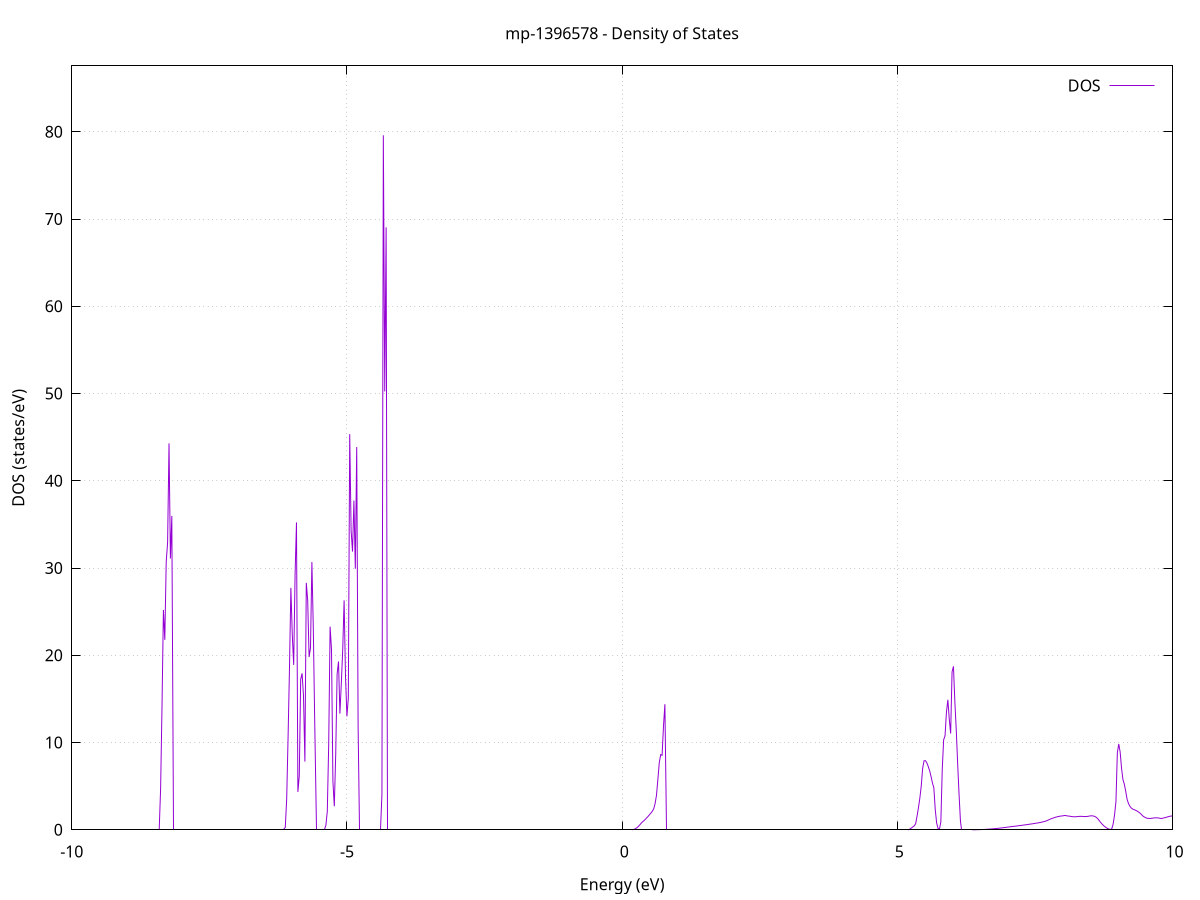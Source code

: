 set title 'mp-1396578 - Density of States'
set xlabel 'Energy (eV)'
set ylabel 'DOS (states/eV)'
set grid
set xrange [-10:10]
set yrange [0:87.558]
set xzeroaxis lt -1
set terminal png size 800,600
set output 'mp-1396578_dos_gnuplot.png'
plot '-' using 1:2 with lines title 'DOS'
-28.391700 0.000000
-28.366200 0.000000
-28.340800 0.000000
-28.315300 0.000000
-28.289900 0.000000
-28.264400 0.000000
-28.239000 0.000000
-28.213500 0.000000
-28.188000 0.000000
-28.162600 0.000000
-28.137100 0.000000
-28.111700 0.000000
-28.086200 0.000000
-28.060800 0.000000
-28.035300 0.000000
-28.009900 0.000000
-27.984400 0.000000
-27.959000 0.000000
-27.933500 0.000000
-27.908100 0.000000
-27.882600 0.000000
-27.857200 0.000000
-27.831700 0.000000
-27.806300 0.000000
-27.780800 0.000000
-27.755400 0.000000
-27.729900 0.000000
-27.704500 0.000000
-27.679000 0.000000
-27.653500 0.000000
-27.628100 0.000000
-27.602600 0.000000
-27.577200 0.000000
-27.551700 0.000000
-27.526300 0.000000
-27.500800 0.000000
-27.475400 0.000000
-27.449900 0.000000
-27.424500 0.000000
-27.399000 0.000000
-27.373600 0.000000
-27.348100 0.000000
-27.322700 0.000000
-27.297200 0.000000
-27.271800 0.000000
-27.246300 0.000000
-27.220900 0.000000
-27.195400 0.000000
-27.170000 0.000000
-27.144500 0.000000
-27.119100 0.000000
-27.093600 0.000000
-27.068100 0.000000
-27.042700 0.000000
-27.017200 0.000000
-26.991800 0.000000
-26.966300 0.000000
-26.940900 0.000000
-26.915400 0.000000
-26.890000 0.000000
-26.864500 0.000000
-26.839100 0.000000
-26.813600 0.000000
-26.788200 0.000000
-26.762700 0.000000
-26.737300 0.000000
-26.711800 0.000000
-26.686400 0.000000
-26.660900 0.000000
-26.635500 0.000000
-26.610000 0.000000
-26.584600 0.000000
-26.559100 0.000000
-26.533600 0.000000
-26.508200 0.000000
-26.482700 0.000000
-26.457300 0.000000
-26.431800 0.000000
-26.406400 0.000000
-26.380900 0.000000
-26.355500 0.000000
-26.330000 0.000000
-26.304600 0.000000
-26.279100 0.000000
-26.253700 0.000000
-26.228200 0.000000
-26.202800 0.000000
-26.177300 0.000000
-26.151900 0.000000
-26.126400 0.000000
-26.101000 0.000000
-26.075500 0.187900
-26.050100 15.824000
-26.024600 74.892200
-25.999100 0.000000
-25.973700 0.000000
-25.948200 0.000000
-25.922800 0.000000
-25.897300 0.000000
-25.871900 0.000000
-25.846400 0.000000
-25.821000 0.000000
-25.795500 0.000000
-25.770100 0.000000
-25.744600 0.000000
-25.719200 0.000000
-25.693700 0.000000
-25.668300 0.000000
-25.642800 0.000000
-25.617400 0.000000
-25.591900 0.000000
-25.566500 0.000000
-25.541000 0.000000
-25.515600 0.000000
-25.490100 0.000000
-25.464600 0.000000
-25.439200 0.000000
-25.413700 0.000000
-25.388300 0.000000
-25.362800 0.000000
-25.337400 0.000000
-25.311900 0.000000
-25.286500 0.000000
-25.261000 0.000000
-25.235600 0.000000
-25.210100 0.000000
-25.184700 0.000000
-25.159200 0.000000
-25.133800 0.000000
-25.108300 0.000000
-25.082900 0.000000
-25.057400 0.000000
-25.032000 0.000000
-25.006500 0.000000
-24.981100 0.000000
-24.955600 0.000000
-24.930100 0.000000
-24.904700 0.000000
-24.879200 0.000000
-24.853800 0.000000
-24.828300 0.000000
-24.802900 0.000000
-24.777400 50.837300
-24.752000 94.892700
-24.726500 141.990600
-24.701100 0.000000
-24.675600 0.000000
-24.650200 0.000000
-24.624700 0.000000
-24.599300 0.000000
-24.573800 0.000000
-24.548400 0.000000
-24.522900 0.000000
-24.497500 0.000000
-24.472000 0.000000
-24.446600 0.000000
-24.421100 0.000000
-24.395700 0.000000
-24.370200 0.000000
-24.344700 0.000000
-24.319300 0.000000
-24.293800 0.000000
-24.268400 0.000000
-24.242900 0.000000
-24.217500 0.000000
-24.192000 0.000000
-24.166600 0.000000
-24.141100 0.000000
-24.115700 0.000000
-24.090200 0.000000
-24.064800 24.757600
-24.039300 29.823300
-24.013900 0.000000
-23.988400 0.000000
-23.963000 0.000000
-23.937500 0.000000
-23.912100 0.000000
-23.886600 0.000000
-23.861200 0.000000
-23.835700 0.000000
-23.810200 0.000000
-23.784800 0.000000
-23.759300 0.000000
-23.733900 0.000000
-23.708400 0.000000
-23.683000 0.000000
-23.657500 0.000000
-23.632100 0.000000
-23.606600 0.000000
-23.581200 0.000000
-23.555700 0.000000
-23.530300 0.000000
-23.504800 0.000000
-23.479400 0.000000
-23.453900 0.000000
-23.428500 0.000000
-23.403000 0.000000
-23.377600 0.000000
-23.352100 0.000000
-23.326700 0.000000
-23.301200 0.000000
-23.275700 0.000000
-23.250300 0.000000
-23.224800 0.000000
-23.199400 0.000000
-23.173900 0.000000
-23.148500 0.000000
-23.123000 0.000000
-23.097600 0.000000
-23.072100 0.000000
-23.046700 0.000000
-23.021200 0.000000
-22.995800 0.000000
-22.970300 0.000000
-22.944900 0.000000
-22.919400 0.000000
-22.894000 0.000000
-22.868500 0.000000
-22.843100 0.000000
-22.817600 0.000000
-22.792200 0.000000
-22.766700 0.000000
-22.741200 0.000000
-22.715800 0.000000
-22.690300 0.000000
-22.664900 0.000000
-22.639400 0.000000
-22.614000 0.000000
-22.588500 0.000000
-22.563100 0.000000
-22.537600 0.000000
-22.512200 0.000000
-22.486700 0.000000
-22.461300 0.000000
-22.435800 0.000000
-22.410400 0.000000
-22.384900 0.000000
-22.359500 0.000000
-22.334000 0.000000
-22.308600 0.000000
-22.283100 0.000000
-22.257700 0.000000
-22.232200 0.000000
-22.206800 0.000000
-22.181300 0.000000
-22.155800 0.000000
-22.130400 0.000000
-22.104900 0.000000
-22.079500 0.000000
-22.054000 0.000000
-22.028600 0.000000
-22.003100 0.000000
-21.977700 0.000000
-21.952200 0.000000
-21.926800 0.000000
-21.901300 0.000000
-21.875900 0.000000
-21.850400 0.000000
-21.825000 0.000000
-21.799500 0.000000
-21.774100 0.000000
-21.748600 0.000000
-21.723200 0.000000
-21.697700 0.000000
-21.672300 0.000000
-21.646800 0.000000
-21.621300 0.000000
-21.595900 0.000000
-21.570400 0.000000
-21.545000 0.000000
-21.519500 0.000000
-21.494100 0.000000
-21.468600 0.000000
-21.443200 0.000000
-21.417700 0.000000
-21.392300 0.000000
-21.366800 0.000000
-21.341400 0.000000
-21.315900 0.000000
-21.290500 0.000000
-21.265000 0.000000
-21.239600 0.000000
-21.214100 0.000000
-21.188700 0.000000
-21.163200 0.000000
-21.137800 0.000000
-21.112300 0.000000
-21.086800 0.000000
-21.061400 0.000000
-21.035900 0.000000
-21.010500 0.000000
-20.985000 0.000000
-20.959600 0.000000
-20.934100 0.000000
-20.908700 0.000000
-20.883200 0.000000
-20.857800 0.000000
-20.832300 0.000000
-20.806900 0.000000
-20.781400 0.000000
-20.756000 0.000000
-20.730500 0.000000
-20.705100 0.000000
-20.679600 0.000000
-20.654200 0.000000
-20.628700 0.000000
-20.603300 0.000000
-20.577800 0.000000
-20.552300 0.000000
-20.526900 0.000000
-20.501400 0.000000
-20.476000 0.000000
-20.450500 0.000000
-20.425100 0.000000
-20.399600 0.000000
-20.374200 0.000000
-20.348700 0.000000
-20.323300 0.000000
-20.297800 0.000000
-20.272400 0.000000
-20.246900 0.000000
-20.221500 0.000000
-20.196000 0.000000
-20.170600 0.000000
-20.145100 0.000000
-20.119700 0.000000
-20.094200 0.000000
-20.068800 0.000000
-20.043300 0.000000
-20.017900 0.000000
-19.992400 0.000000
-19.966900 0.000000
-19.941500 0.000000
-19.916000 0.000000
-19.890600 0.000000
-19.865100 0.000000
-19.839700 0.000000
-19.814200 0.000000
-19.788800 0.000000
-19.763300 0.000000
-19.737900 0.000000
-19.712400 0.000000
-19.687000 0.000000
-19.661500 0.000000
-19.636100 0.000000
-19.610600 0.000000
-19.585200 0.000000
-19.559700 0.000000
-19.534300 0.000000
-19.508800 0.000000
-19.483400 0.000000
-19.457900 0.000000
-19.432400 0.000000
-19.407000 0.000000
-19.381500 0.000000
-19.356100 0.000000
-19.330600 0.000000
-19.305200 0.000000
-19.279700 0.000000
-19.254300 0.000000
-19.228800 0.000000
-19.203400 0.000000
-19.177900 0.000000
-19.152500 0.000000
-19.127000 0.000000
-19.101600 0.000000
-19.076100 0.000000
-19.050700 0.000000
-19.025200 0.000000
-18.999800 0.000000
-18.974300 0.000000
-18.948900 0.000000
-18.923400 0.000000
-18.897900 0.000000
-18.872500 0.000000
-18.847000 0.000000
-18.821600 0.000000
-18.796100 0.000000
-18.770700 0.000000
-18.745200 0.000000
-18.719800 0.000000
-18.694300 0.000000
-18.668900 0.000000
-18.643400 0.000000
-18.618000 0.000000
-18.592500 0.000000
-18.567100 0.000000
-18.541600 0.000000
-18.516200 0.000000
-18.490700 0.000000
-18.465300 0.000000
-18.439800 0.000000
-18.414400 0.000000
-18.388900 0.000000
-18.363400 0.000000
-18.338000 0.000000
-18.312500 0.000000
-18.287100 0.000000
-18.261600 0.000000
-18.236200 0.000000
-18.210700 0.000000
-18.185300 0.000000
-18.159800 0.000000
-18.134400 0.000000
-18.108900 0.000000
-18.083500 0.000000
-18.058000 0.000000
-18.032600 0.000000
-18.007100 0.000000
-17.981700 0.000000
-17.956200 0.000000
-17.930800 0.000000
-17.905300 0.000000
-17.879900 0.000000
-17.854400 0.000000
-17.829000 0.000000
-17.803500 0.000000
-17.778000 0.000000
-17.752600 0.000000
-17.727100 0.000000
-17.701700 0.000000
-17.676200 0.000000
-17.650800 0.000000
-17.625300 0.000000
-17.599900 0.000000
-17.574400 0.000000
-17.549000 0.000000
-17.523500 0.000000
-17.498100 0.000000
-17.472600 0.000000
-17.447200 0.000000
-17.421700 0.000000
-17.396300 0.000000
-17.370800 0.000000
-17.345400 0.000000
-17.319900 0.000000
-17.294500 0.000000
-17.269000 0.000000
-17.243500 0.000000
-17.218100 0.000000
-17.192600 0.000000
-17.167200 0.000000
-17.141700 0.000000
-17.116300 0.000000
-17.090800 0.000000
-17.065400 0.000000
-17.039900 0.000000
-17.014500 0.000000
-16.989000 0.000000
-16.963600 0.000000
-16.938100 0.000000
-16.912700 0.000000
-16.887200 0.000000
-16.861800 0.000000
-16.836300 0.000000
-16.810900 0.000000
-16.785400 0.000000
-16.760000 0.000000
-16.734500 0.000000
-16.709000 0.000000
-16.683600 0.000000
-16.658100 0.000000
-16.632700 0.000000
-16.607200 0.000000
-16.581800 0.000000
-16.556300 0.000000
-16.530900 0.000000
-16.505400 0.000000
-16.480000 0.000000
-16.454500 0.000000
-16.429100 0.000000
-16.403600 0.000000
-16.378200 0.000000
-16.352700 0.000000
-16.327300 0.000000
-16.301800 0.000000
-16.276400 0.000000
-16.250900 0.000000
-16.225500 0.000000
-16.200000 0.000000
-16.174500 0.000000
-16.149100 0.000000
-16.123600 0.000000
-16.098200 0.000000
-16.072700 0.000000
-16.047300 0.000000
-16.021800 0.000000
-15.996400 0.000000
-15.970900 0.000000
-15.945500 0.000000
-15.920000 0.000000
-15.894600 0.000000
-15.869100 0.000000
-15.843700 0.000000
-15.818200 0.000000
-15.792800 0.000000
-15.767300 0.000000
-15.741900 0.000000
-15.716400 0.000000
-15.691000 0.000000
-15.665500 0.000000
-15.640000 0.000000
-15.614600 0.000000
-15.589100 0.000000
-15.563700 0.000000
-15.538200 0.000000
-15.512800 0.000000
-15.487300 0.000000
-15.461900 0.000000
-15.436400 0.000000
-15.411000 0.000000
-15.385500 0.000000
-15.360100 0.000000
-15.334600 0.000000
-15.309200 0.000000
-15.283700 0.000000
-15.258300 0.000000
-15.232800 0.000000
-15.207400 0.000000
-15.181900 0.000000
-15.156500 0.000000
-15.131000 0.000000
-15.105600 0.000000
-15.080100 0.000000
-15.054600 0.000000
-15.029200 0.000000
-15.003700 0.000000
-14.978300 0.000000
-14.952800 0.000000
-14.927400 0.000000
-14.901900 0.000000
-14.876500 0.000000
-14.851000 0.000000
-14.825600 0.000000
-14.800100 0.000000
-14.774700 0.000000
-14.749200 0.000000
-14.723800 0.000000
-14.698300 0.000000
-14.672900 0.000000
-14.647400 0.000000
-14.622000 0.000000
-14.596500 0.000000
-14.571100 0.000000
-14.545600 0.000000
-14.520100 0.000000
-14.494700 0.000000
-14.469200 0.000000
-14.443800 0.000000
-14.418300 0.000000
-14.392900 0.000000
-14.367400 0.000000
-14.342000 0.000000
-14.316500 0.000000
-14.291100 0.000000
-14.265600 0.000000
-14.240200 0.000000
-14.214700 0.000000
-14.189300 0.000000
-14.163800 0.000000
-14.138400 0.000000
-14.112900 0.000000
-14.087500 0.000000
-14.062000 0.000000
-14.036600 0.000000
-14.011100 0.000000
-13.985600 0.000000
-13.960200 0.000000
-13.934700 0.000000
-13.909300 0.000000
-13.883800 0.000000
-13.858400 0.000000
-13.832900 0.000000
-13.807500 0.000000
-13.782000 0.000000
-13.756600 0.000000
-13.731100 0.000000
-13.705700 0.000000
-13.680200 0.000000
-13.654800 0.000000
-13.629300 0.000000
-13.603900 0.000000
-13.578400 0.000000
-13.553000 0.000000
-13.527500 0.000000
-13.502100 0.000000
-13.476600 0.000000
-13.451100 0.000000
-13.425700 0.000000
-13.400200 0.000000
-13.374800 0.000000
-13.349300 0.000000
-13.323900 0.000000
-13.298400 0.000000
-13.273000 0.000000
-13.247500 0.000000
-13.222100 0.000000
-13.196600 0.000000
-13.171200 0.000000
-13.145700 0.000000
-13.120300 0.000000
-13.094800 0.000000
-13.069400 0.000000
-13.043900 0.000000
-13.018500 0.000000
-12.993000 0.000000
-12.967600 0.000000
-12.942100 0.000000
-12.916700 0.000000
-12.891200 0.000000
-12.865700 0.000000
-12.840300 0.000000
-12.814800 0.000000
-12.789400 0.000000
-12.763900 0.000000
-12.738500 0.000000
-12.713000 0.000000
-12.687600 0.000000
-12.662100 0.000000
-12.636700 0.000000
-12.611200 0.000000
-12.585800 0.575100
-12.560300 4.672400
-12.534900 8.547500
-12.509400 20.142000
-12.484000 39.065500
-12.458500 0.000000
-12.433100 0.000000
-12.407600 0.000000
-12.382200 0.000000
-12.356700 0.000000
-12.331200 0.000000
-12.305800 0.000000
-12.280300 0.000000
-12.254900 0.000000
-12.229400 0.000000
-12.204000 0.000000
-12.178500 0.000000
-12.153100 0.000000
-12.127600 0.000000
-12.102200 0.000000
-12.076700 0.000000
-12.051300 0.000000
-12.025800 0.000000
-12.000400 0.000000
-11.974900 0.000000
-11.949500 0.000000
-11.924000 0.000000
-11.898600 0.000000
-11.873100 0.000000
-11.847700 0.000000
-11.822200 0.000000
-11.796700 0.000000
-11.771300 0.000000
-11.745800 0.000000
-11.720400 0.000000
-11.694900 0.000000
-11.669500 0.000000
-11.644000 0.000000
-11.618600 0.000000
-11.593100 0.000000
-11.567700 0.000000
-11.542200 0.000000
-11.516800 0.000000
-11.491300 0.000000
-11.465900 0.000000
-11.440400 0.000000
-11.415000 0.000000
-11.389500 0.000000
-11.364100 0.000000
-11.338600 0.000000
-11.313200 0.000000
-11.287700 0.000000
-11.262200 0.000000
-11.236800 0.000000
-11.211300 0.000000
-11.185900 0.000000
-11.160400 0.000000
-11.135000 0.000000
-11.109500 0.000000
-11.084100 0.000000
-11.058600 0.000000
-11.033200 0.000000
-11.007700 0.000000
-10.982300 0.000000
-10.956800 0.000000
-10.931400 0.000000
-10.905900 0.000000
-10.880500 0.000000
-10.855000 0.000000
-10.829600 0.000000
-10.804100 0.000000
-10.778700 0.000000
-10.753200 0.000000
-10.727800 0.000000
-10.702300 0.000000
-10.676800 0.000000
-10.651400 0.000000
-10.625900 0.000000
-10.600500 0.000000
-10.575000 0.000000
-10.549600 0.000000
-10.524100 0.000000
-10.498700 0.000000
-10.473200 0.000000
-10.447800 0.000000
-10.422300 0.000000
-10.396900 0.000000
-10.371400 0.000000
-10.346000 0.000000
-10.320500 0.000000
-10.295100 0.000000
-10.269600 0.000000
-10.244200 0.000000
-10.218700 0.000000
-10.193300 0.000000
-10.167800 0.000000
-10.142300 0.000000
-10.116900 0.000000
-10.091400 0.000000
-10.066000 0.000000
-10.040500 0.000000
-10.015100 0.000000
-9.989600 0.000000
-9.964200 0.000000
-9.938700 0.000000
-9.913300 0.000000
-9.887800 0.000000
-9.862400 0.000000
-9.836900 0.000000
-9.811500 0.000000
-9.786000 0.000000
-9.760600 0.000000
-9.735100 0.000000
-9.709700 0.000000
-9.684200 0.000000
-9.658800 0.000000
-9.633300 0.000000
-9.607800 0.000000
-9.582400 0.000000
-9.556900 0.000000
-9.531500 0.000000
-9.506000 0.000000
-9.480600 0.000000
-9.455100 0.000000
-9.429700 0.000000
-9.404200 0.000000
-9.378800 0.000000
-9.353300 0.000000
-9.327900 0.000000
-9.302400 0.000000
-9.277000 0.000000
-9.251500 0.000000
-9.226100 0.000000
-9.200600 0.000000
-9.175200 0.000000
-9.149700 0.000000
-9.124300 0.000000
-9.098800 0.000000
-9.073300 0.000000
-9.047900 0.000000
-9.022400 0.000000
-8.997000 0.000000
-8.971500 0.000000
-8.946100 0.000000
-8.920600 0.000000
-8.895200 0.000000
-8.869700 0.000000
-8.844300 0.000000
-8.818800 0.000000
-8.793400 0.000000
-8.767900 0.000000
-8.742500 0.000000
-8.717000 0.000000
-8.691600 0.000000
-8.666100 0.000000
-8.640700 0.000000
-8.615200 0.000000
-8.589800 0.000000
-8.564300 0.000000
-8.538900 0.000000
-8.513400 0.000000
-8.487900 0.000000
-8.462500 0.000000
-8.437000 0.000000
-8.411600 0.029500
-8.386100 4.714600
-8.360700 14.202200
-8.335200 25.194600
-8.309800 21.771500
-8.284300 30.704100
-8.258900 32.936700
-8.233400 44.291900
-8.208000 31.097900
-8.182500 35.967600
-8.157100 0.000000
-8.131600 0.000000
-8.106200 0.000000
-8.080700 0.000000
-8.055300 0.000000
-8.029800 0.000000
-8.004400 0.000000
-7.978900 0.000000
-7.953400 0.000000
-7.928000 0.000000
-7.902500 0.000000
-7.877100 0.000000
-7.851600 0.000000
-7.826200 0.000000
-7.800700 0.000000
-7.775300 0.000000
-7.749800 0.000000
-7.724400 0.000000
-7.698900 0.000000
-7.673500 0.000000
-7.648000 0.000000
-7.622600 0.000000
-7.597100 0.000000
-7.571700 0.000000
-7.546200 0.000000
-7.520800 0.000000
-7.495300 0.000000
-7.469900 0.000000
-7.444400 0.000000
-7.418900 0.000000
-7.393500 0.000000
-7.368000 0.000000
-7.342600 0.000000
-7.317100 0.000000
-7.291700 0.000000
-7.266200 0.000000
-7.240800 0.000000
-7.215300 0.000000
-7.189900 0.000000
-7.164400 0.000000
-7.139000 0.000000
-7.113500 0.000000
-7.088100 0.000000
-7.062600 0.000000
-7.037200 0.000000
-7.011700 0.000000
-6.986300 0.000000
-6.960800 0.000000
-6.935400 0.000000
-6.909900 0.000000
-6.884400 0.000000
-6.859000 0.000000
-6.833500 0.000000
-6.808100 0.000000
-6.782600 0.000000
-6.757200 0.000000
-6.731700 0.000000
-6.706300 0.000000
-6.680800 0.000000
-6.655400 0.000000
-6.629900 0.000000
-6.604500 0.000000
-6.579000 0.000000
-6.553600 0.000000
-6.528100 0.000000
-6.502700 0.000000
-6.477200 0.000000
-6.451800 0.000000
-6.426300 0.000000
-6.400900 0.000000
-6.375400 0.000000
-6.349900 0.000000
-6.324500 0.000000
-6.299000 0.000000
-6.273600 0.000000
-6.248100 0.000000
-6.222700 0.000000
-6.197200 0.000000
-6.171800 0.000000
-6.146300 0.000000
-6.120900 0.272600
-6.095400 3.515800
-6.070000 10.621000
-6.044500 18.519500
-6.019100 27.736500
-5.993600 22.335500
-5.968200 18.902000
-5.942700 29.289600
-5.917300 35.227800
-5.891800 4.339600
-5.866400 6.194900
-5.840900 17.249500
-5.815500 17.928100
-5.790000 15.376800
-5.764500 7.817000
-5.739100 28.301500
-5.713600 26.278200
-5.688200 19.800700
-5.662700 20.852200
-5.637300 30.686300
-5.611800 23.121100
-5.586400 12.503900
-5.560900 0.000000
-5.535500 0.000000
-5.510000 0.000000
-5.484600 0.000000
-5.459100 0.000000
-5.433700 0.000000
-5.408200 0.000000
-5.382800 0.520700
-5.357300 2.118200
-5.331900 9.794900
-5.306400 23.281400
-5.281000 20.662400
-5.255500 5.563500
-5.230000 2.692200
-5.204600 8.624100
-5.179100 17.842200
-5.153700 19.286900
-5.128200 13.312100
-5.102800 16.761400
-5.077300 20.589500
-5.051900 26.299400
-5.026400 17.539700
-5.001000 13.003200
-4.975500 15.103400
-4.950100 45.344100
-4.924600 34.290300
-4.899200 31.890900
-4.873700 37.732800
-4.848300 29.918600
-4.822800 43.868700
-4.797400 11.840900
-4.771900 0.000000
-4.746500 0.000000
-4.721000 0.000000
-4.695500 0.000000
-4.670100 0.000000
-4.644600 0.000000
-4.619200 0.000000
-4.593700 0.000000
-4.568300 0.000000
-4.542800 0.000000
-4.517400 0.000000
-4.491900 0.000000
-4.466500 0.000000
-4.441000 0.000000
-4.415600 0.000000
-4.390100 0.000000
-4.364700 4.027600
-4.339200 79.598400
-4.313800 50.240900
-4.288300 69.048200
-4.262900 0.000000
-4.237400 0.000000
-4.212000 0.000000
-4.186500 0.000000
-4.161000 0.000000
-4.135600 0.000000
-4.110100 0.000000
-4.084700 0.000000
-4.059200 0.000000
-4.033800 0.000000
-4.008300 0.000000
-3.982900 0.000000
-3.957400 0.000000
-3.932000 0.000000
-3.906500 0.000000
-3.881100 0.000000
-3.855600 0.000000
-3.830200 0.000000
-3.804700 0.000000
-3.779300 0.000000
-3.753800 0.000000
-3.728400 0.000000
-3.702900 0.000000
-3.677500 0.000000
-3.652000 0.000000
-3.626600 0.000000
-3.601100 0.000000
-3.575600 0.000000
-3.550200 0.000000
-3.524700 0.000000
-3.499300 0.000000
-3.473800 0.000000
-3.448400 0.000000
-3.422900 0.000000
-3.397500 0.000000
-3.372000 0.000000
-3.346600 0.000000
-3.321100 0.000000
-3.295700 0.000000
-3.270200 0.000000
-3.244800 0.000000
-3.219300 0.000000
-3.193900 0.000000
-3.168400 0.000000
-3.143000 0.000000
-3.117500 0.000000
-3.092100 0.000000
-3.066600 0.000000
-3.041100 0.000000
-3.015700 0.000000
-2.990200 0.000000
-2.964800 0.000000
-2.939300 0.000000
-2.913900 0.000000
-2.888400 0.000000
-2.863000 0.000000
-2.837500 0.000000
-2.812100 0.000000
-2.786600 0.000000
-2.761200 0.000000
-2.735700 0.000000
-2.710300 0.000000
-2.684800 0.000000
-2.659400 0.000000
-2.633900 0.000000
-2.608500 0.000000
-2.583000 0.000000
-2.557600 0.000000
-2.532100 0.000000
-2.506600 0.000000
-2.481200 0.000000
-2.455700 0.000000
-2.430300 0.000000
-2.404800 0.000000
-2.379400 0.000000
-2.353900 0.000000
-2.328500 0.000000
-2.303000 0.000000
-2.277600 0.000000
-2.252100 0.000000
-2.226700 0.000000
-2.201200 0.000000
-2.175800 0.000000
-2.150300 0.000000
-2.124900 0.000000
-2.099400 0.000000
-2.074000 0.000000
-2.048500 0.000000
-2.023100 0.000000
-1.997600 0.000000
-1.972100 0.000000
-1.946700 0.000000
-1.921200 0.000000
-1.895800 0.000000
-1.870300 0.000000
-1.844900 0.000000
-1.819400 0.000000
-1.794000 0.000000
-1.768500 0.000000
-1.743100 0.000000
-1.717600 0.000000
-1.692200 0.000000
-1.666700 0.000000
-1.641300 0.000000
-1.615800 0.000000
-1.590400 0.000000
-1.564900 0.000000
-1.539500 0.000000
-1.514000 0.000000
-1.488600 0.000000
-1.463100 0.000000
-1.437700 0.000000
-1.412200 0.000000
-1.386700 0.000000
-1.361300 0.000000
-1.335800 0.000000
-1.310400 0.000000
-1.284900 0.000000
-1.259500 0.000000
-1.234000 0.000000
-1.208600 0.000000
-1.183100 0.000000
-1.157700 0.000000
-1.132200 0.000000
-1.106800 0.000000
-1.081300 0.000000
-1.055900 0.000000
-1.030400 0.000000
-1.005000 0.000000
-0.979500 0.000000
-0.954100 0.000000
-0.928600 0.000000
-0.903200 0.000000
-0.877700 0.000000
-0.852200 0.000000
-0.826800 0.000000
-0.801300 0.000000
-0.775900 0.000000
-0.750400 0.000000
-0.725000 0.000000
-0.699500 0.000000
-0.674100 0.000000
-0.648600 0.000000
-0.623200 0.000000
-0.597700 0.000000
-0.572300 0.000000
-0.546800 0.000000
-0.521400 0.000000
-0.495900 0.000000
-0.470500 0.000000
-0.445000 0.000000
-0.419600 0.000000
-0.394100 0.000000
-0.368700 0.000000
-0.343200 0.000000
-0.317700 0.000000
-0.292300 0.000000
-0.266800 0.000000
-0.241400 0.000000
-0.215900 0.000000
-0.190500 0.000000
-0.165000 0.000000
-0.139600 0.000000
-0.114100 0.000000
-0.088700 0.000000
-0.063200 0.000000
-0.037800 0.000000
-0.012300 0.000000
0.013100 0.000000
0.038600 0.000000
0.064000 0.000000
0.089500 0.000000
0.114900 0.000000
0.140400 0.000000
0.165800 0.000000
0.191300 0.010000
0.216800 0.051700
0.242200 0.125900
0.267700 0.232600
0.293100 0.371800
0.318600 0.543500
0.344000 0.747700
0.369500 0.900100
0.394900 1.037300
0.420400 1.196400
0.445800 1.364700
0.471300 1.540800
0.496700 1.724700
0.522200 1.916500
0.547600 2.116100
0.573100 2.389000
0.598500 2.991600
0.624000 3.958000
0.649400 5.783300
0.674900 7.700400
0.700300 8.618300
0.725800 8.536200
0.751200 11.878400
0.776700 14.392100
0.802200 0.000000
0.827600 0.000000
0.853100 0.000000
0.878500 0.000000
0.904000 0.000000
0.929400 0.000000
0.954900 0.000000
0.980300 0.000000
1.005800 0.000000
1.031200 0.000000
1.056700 0.000000
1.082100 0.000000
1.107600 0.000000
1.133000 0.000000
1.158500 0.000000
1.183900 0.000000
1.209400 0.000000
1.234800 0.000000
1.260300 0.000000
1.285700 0.000000
1.311200 0.000000
1.336700 0.000000
1.362100 0.000000
1.387600 0.000000
1.413000 0.000000
1.438500 0.000000
1.463900 0.000000
1.489400 0.000000
1.514800 0.000000
1.540300 0.000000
1.565700 0.000000
1.591200 0.000000
1.616600 0.000000
1.642100 0.000000
1.667500 0.000000
1.693000 0.000000
1.718400 0.000000
1.743900 0.000000
1.769300 0.000000
1.794800 0.000000
1.820200 0.000000
1.845700 0.000000
1.871200 0.000000
1.896600 0.000000
1.922100 0.000000
1.947500 0.000000
1.973000 0.000000
1.998400 0.000000
2.023900 0.000000
2.049300 0.000000
2.074800 0.000000
2.100200 0.000000
2.125700 0.000000
2.151100 0.000000
2.176600 0.000000
2.202000 0.000000
2.227500 0.000000
2.252900 0.000000
2.278400 0.000000
2.303800 0.000000
2.329300 0.000000
2.354700 0.000000
2.380200 0.000000
2.405700 0.000000
2.431100 0.000000
2.456600 0.000000
2.482000 0.000000
2.507500 0.000000
2.532900 0.000000
2.558400 0.000000
2.583800 0.000000
2.609300 0.000000
2.634700 0.000000
2.660200 0.000000
2.685600 0.000000
2.711100 0.000000
2.736500 0.000000
2.762000 0.000000
2.787400 0.000000
2.812900 0.000000
2.838300 0.000000
2.863800 0.000000
2.889200 0.000000
2.914700 0.000000
2.940200 0.000000
2.965600 0.000000
2.991100 0.000000
3.016500 0.000000
3.042000 0.000000
3.067400 0.000000
3.092900 0.000000
3.118300 0.000000
3.143800 0.000000
3.169200 0.000000
3.194700 0.000000
3.220100 0.000000
3.245600 0.000000
3.271000 0.000000
3.296500 0.000000
3.321900 0.000000
3.347400 0.000000
3.372800 0.000000
3.398300 0.000000
3.423700 0.000000
3.449200 0.000000
3.474600 0.000000
3.500100 0.000000
3.525600 0.000000
3.551000 0.000000
3.576500 0.000000
3.601900 0.000000
3.627400 0.000000
3.652800 0.000000
3.678300 0.000000
3.703700 0.000000
3.729200 0.000000
3.754600 0.000000
3.780100 0.000000
3.805500 0.000000
3.831000 0.000000
3.856400 0.000000
3.881900 0.000000
3.907300 0.000000
3.932800 0.000000
3.958200 0.000000
3.983700 0.000000
4.009100 0.000000
4.034600 0.000000
4.060100 0.000000
4.085500 0.000000
4.111000 0.000000
4.136400 0.000000
4.161900 0.000000
4.187300 0.000000
4.212800 0.000000
4.238200 0.000000
4.263700 0.000000
4.289100 0.000000
4.314600 0.000000
4.340000 0.000000
4.365500 0.000000
4.390900 0.000000
4.416400 0.000000
4.441800 0.000000
4.467300 0.000000
4.492700 0.000000
4.518200 0.000000
4.543600 0.000000
4.569100 0.000000
4.594600 0.000000
4.620000 0.000000
4.645500 0.000000
4.670900 0.000000
4.696400 0.000000
4.721800 0.000000
4.747300 0.000000
4.772700 0.000000
4.798200 0.000000
4.823600 0.000000
4.849100 0.000000
4.874500 0.000000
4.900000 0.000000
4.925400 0.000000
4.950900 0.000000
4.976300 0.000000
5.001800 0.000000
5.027200 0.000000
5.052700 0.000000
5.078100 0.000000
5.103600 0.000000
5.129100 0.000000
5.154500 0.000000
5.180000 0.000000
5.205400 0.000500
5.230900 0.100200
5.256300 0.208900
5.281800 0.326800
5.307200 0.453800
5.332700 0.686900
5.358100 1.547400
5.383600 2.513900
5.409000 3.617200
5.434500 4.995200
5.459900 7.026700
5.485400 7.907500
5.510800 7.920100
5.536300 7.675200
5.561700 7.257900
5.587200 6.770300
5.612600 6.113000
5.638100 5.368200
5.663500 4.820700
5.689000 2.330800
5.714500 0.775900
5.739900 0.155900
5.765400 0.089800
5.790800 0.883700
5.816300 6.920100
5.841700 10.300700
5.867200 10.789500
5.892600 13.478700
5.918100 14.900100
5.943500 12.710500
5.969000 11.032900
5.994400 18.076100
6.019900 18.732600
6.045300 14.693600
6.070800 11.456200
6.096200 7.598600
6.121700 4.070300
6.147100 0.988100
6.172600 0.000000
6.198000 0.000000
6.223500 0.000000
6.249000 0.000000
6.274400 0.000000
6.299900 0.000000
6.325300 0.000000
6.350800 0.000100
6.376200 0.001000
6.401700 0.002800
6.427100 0.005400
6.452600 0.009000
6.478000 0.013500
6.503500 0.018900
6.528900 0.025100
6.554400 0.032300
6.579800 0.040300
6.605300 0.049300
6.630700 0.059100
6.656200 0.069900
6.681600 0.081500
6.707100 0.094100
6.732500 0.107500
6.758000 0.121800
6.783500 0.137100
6.808900 0.153200
6.834400 0.170200
6.859800 0.188100
6.885300 0.206800
6.910700 0.226100
6.936200 0.246200
6.961600 0.266900
6.987100 0.288700
7.012500 0.310200
7.038000 0.331300
7.063400 0.352100
7.088900 0.372400
7.114300 0.392400
7.139800 0.412200
7.165200 0.432300
7.190700 0.452700
7.216100 0.473500
7.241600 0.494600
7.267000 0.516200
7.292500 0.538000
7.318000 0.560300
7.343400 0.582900
7.368900 0.605900
7.394300 0.629200
7.419800 0.652900
7.445200 0.677000
7.470700 0.701400
7.496100 0.726500
7.521600 0.752500
7.547000 0.779500
7.572500 0.807300
7.597900 0.836700
7.623400 0.871800
7.648800 0.913300
7.674300 0.956200
7.699700 1.000500
7.725200 1.068400
7.750600 1.141500
7.776100 1.210900
7.801500 1.275900
7.827000 1.336400
7.852400 1.392400
7.877900 1.443300
7.903400 1.487900
7.928800 1.525800
7.954300 1.556000
7.979700 1.578600
8.005200 1.593700
8.030600 1.601100
8.056100 1.601000
8.081500 1.593200
8.107000 1.577900
8.132400 1.555000
8.157900 1.526200
8.183300 1.502400
8.208800 1.488100
8.234200 1.491300
8.259700 1.500900
8.285100 1.523500
8.310600 1.537600
8.336000 1.541000
8.361500 1.533800
8.386900 1.519500
8.412400 1.515000
8.437900 1.522200
8.463300 1.541300
8.488800 1.572300
8.514200 1.597900
8.539700 1.598200
8.565100 1.573200
8.590600 1.522000
8.616000 1.424500
8.641500 1.273100
8.666900 1.068200
8.692400 0.857300
8.717800 0.669900
8.743300 0.506000
8.768700 0.365700
8.794200 0.248400
8.819600 0.153700
8.845100 0.081700
8.870500 0.032200
8.896000 0.104300
8.921400 0.652700
8.946900 1.693100
8.972400 3.220300
8.997800 8.827500
9.023300 9.834200
9.048700 8.920400
9.074200 7.042300
9.099600 5.753600
9.125100 5.217300
9.150500 4.397500
9.176000 3.468000
9.201400 2.994200
9.226900 2.683600
9.252300 2.487800
9.277800 2.370600
9.303200 2.306000
9.328700 2.237500
9.354100 2.153100
9.379600 2.052800
9.405000 1.936600
9.430500 1.778700
9.455900 1.610100
9.481400 1.492100
9.506900 1.396800
9.532300 1.334400
9.557800 1.307000
9.583200 1.297900
9.608700 1.304200
9.634100 1.328800
9.659600 1.355700
9.685000 1.369700
9.710500 1.370900
9.735900 1.359100
9.761400 1.334400
9.786800 1.296800
9.812300 1.307900
9.837700 1.349900
9.863200 1.392900
9.888600 1.436700
9.914100 1.481400
9.939500 1.527000
9.965000 1.564700
9.990400 1.582200
10.015900 1.591200
10.041300 1.594800
10.066800 1.592900
10.092300 1.572600
10.117700 1.532100
10.143200 1.488500
10.168600 1.441700
10.194100 1.398000
10.219500 1.358800
10.245000 1.322100
10.270400 1.287000
10.295900 1.252200
10.321300 1.217800
10.346800 2.109800
10.372200 1.736600
10.397700 1.771300
10.423100 1.810000
10.448600 1.852700
10.474000 1.899300
10.499500 1.949400
10.524900 2.001600
10.550400 2.055700
10.575800 2.111300
10.601300 2.167400
10.626800 2.223900
10.652200 2.280900
10.677700 2.338400
10.703100 2.394400
10.728600 2.444300
10.754000 2.487900
10.779500 2.522900
10.804900 2.542000
10.830400 2.544400
10.855800 2.530100
10.881300 2.501300
10.906700 2.467200
10.932200 2.421700
10.957600 2.364800
10.983100 2.299100
11.008500 2.592300
11.034000 3.436500
11.059400 5.076700
11.084900 4.056400
11.110300 3.217000
11.135800 3.252200
11.161300 4.021300
11.186700 5.172000
11.212200 5.781500
11.237600 5.958400
11.263100 6.454500
11.288500 7.931300
11.314000 6.389400
11.339400 6.133300
11.364900 7.312100
11.390300 8.104000
11.415800 8.343200
11.441200 8.384500
11.466700 7.801900
11.492100 5.929100
11.517600 3.795300
11.543000 2.259900
11.568500 1.938800
11.593900 0.754300
11.619400 0.489700
11.644800 0.606200
11.670300 1.398800
11.695800 2.623900
11.721200 4.046600
11.746700 6.215000
11.772100 15.868100
11.797600 16.206200
11.823000 11.539100
11.848500 7.283400
11.873900 5.441700
11.899400 4.040800
11.924800 2.784900
11.950300 1.702900
11.975700 0.899600
12.001200 0.766600
12.026600 2.565600
12.052100 8.223700
12.077500 12.356400
12.103000 11.275200
12.128400 8.068500
12.153900 5.575800
12.179300 4.352000
12.204800 3.459900
12.230300 3.182100
12.255700 3.254800
12.281200 3.654600
12.306600 3.727700
12.332100 4.090900
12.357500 4.708400
12.383000 5.330500
12.408400 5.944800
12.433900 6.460400
12.459300 6.858500
12.484800 6.783000
12.510200 6.322600
12.535700 5.544000
12.561100 4.840800
12.586600 4.388500
12.612000 4.081300
12.637500 3.846100
12.662900 3.552000
12.688400 3.251100
12.713800 2.919100
12.739300 2.548900
12.764700 2.146300
12.790200 1.847500
12.815700 1.692400
12.841100 1.569900
12.866600 1.579700
12.892000 1.830300
12.917500 2.388500
12.942900 3.462600
12.968400 4.261600
12.993800 4.879600
13.019300 6.213600
13.044700 5.974200
13.070200 5.790000
13.095600 5.532200
13.121100 5.141800
13.146500 4.790400
13.172000 4.562200
13.197400 4.548400
13.222900 4.162300
13.248300 3.844700
13.273800 3.329900
13.299200 2.365700
13.324700 1.342500
13.350200 0.840000
13.375600 0.716100
13.401100 0.982500
13.426500 1.454100
13.452000 1.805900
13.477400 2.208300
13.502900 2.798600
13.528300 3.565500
13.553800 4.442500
13.579200 5.228900
13.604700 5.860100
13.630100 6.086000
13.655600 5.428400
13.681000 5.198000
13.706500 4.943200
13.731900 4.538900
13.757400 4.063400
13.782800 3.511100
13.808300 2.882100
13.833700 2.217700
13.859200 1.710600
13.884700 1.361300
13.910100 1.168700
13.935600 1.132800
13.961000 1.232800
13.986500 1.346700
14.011900 1.789300
14.037400 2.767800
14.062800 1.694100
14.088300 1.749900
14.113700 1.856200
14.139200 2.006300
14.164600 2.183500
14.190100 2.382100
14.215500 2.567800
14.241000 2.733700
14.266400 2.901200
14.291900 3.072100
14.317300 3.246500
14.342800 3.424300
14.368200 3.605600
14.393700 3.634200
14.419200 3.609600
14.444600 3.622600
14.470100 3.598700
14.495500 3.593500
14.521000 3.358300
14.546400 3.214600
14.571900 3.139800
14.597300 3.276100
14.622800 3.474100
14.648200 3.457200
14.673700 3.223500
14.699100 3.013100
14.724600 2.826700
14.750000 2.663100
14.775500 2.411200
14.800900 1.992100
14.826400 1.687700
14.851800 1.595300
14.877300 1.550500
14.902700 1.527500
14.928200 1.525100
14.953600 1.543200
14.979100 1.581900
15.004600 1.641100
15.030000 1.711300
15.055500 1.773700
15.080900 1.827700
15.106400 1.873300
15.131800 1.910500
15.157300 1.939300
15.182700 1.961500
15.208200 1.975200
15.233600 2.010600
15.259100 2.186300
15.284500 2.549600
15.310000 3.304300
15.335400 3.850400
15.360900 4.099200
15.386300 4.139900
15.411800 4.051200
15.437200 3.876200
15.462700 4.070400
15.488100 4.144100
15.513600 3.973700
15.539100 3.743300
15.564500 3.476400
15.590000 3.215400
15.615400 2.973300
15.640900 2.755500
15.666300 2.562200
15.691800 2.393600
15.717200 2.237700
15.742700 2.108400
15.768100 2.005900
15.793600 1.955500
15.819000 2.158800
15.844500 3.289900
15.869900 4.347400
15.895400 4.975800
15.920800 5.189900
15.946300 5.247900
15.971700 5.279700
15.997200 5.395100
16.022600 5.678500
16.048100 6.631600
16.073600 5.338500
16.099000 3.781400
16.124500 3.122800
16.149900 2.736800
16.175400 2.555500
16.200800 2.440700
16.226300 2.349700
16.251700 2.364000
16.277200 2.786800
16.302600 3.273600
16.328100 3.787400
16.353500 4.328200
16.379000 4.979600
16.404400 5.669500
16.429900 5.649000
16.455300 5.549300
16.480800 5.328100
16.506200 4.738200
16.531700 4.628900
16.557100 4.673400
16.582600 4.735700
16.608100 4.389700
16.633500 3.684000
16.659000 3.345300
16.684400 3.174000
16.709900 3.014900
16.735300 2.873200
16.760800 2.351600
16.786200 2.033800
16.811700 2.077700
16.837100 2.252600
16.862600 2.592200
16.888000 3.111600
16.913500 3.248400
16.938900 3.161700
16.964400 3.033900
16.989800 3.226100
17.015300 3.454900
17.040700 3.552200
17.066200 3.643700
17.091600 3.767900
17.117100 3.944800
17.142500 3.402600
17.168000 3.221900
17.193500 3.061300
17.218900 2.922100
17.244400 2.804300
17.269800 2.707900
17.295300 2.665100
17.320700 2.926000
17.346200 3.642100
17.371600 4.611700
17.397100 4.886100
17.422500 5.747900
17.448000 6.742400
17.473400 7.163700
17.498900 7.246000
17.524300 7.484700
17.549800 7.816400
17.575200 6.442400
17.600700 3.629600
17.626100 3.236500
17.651600 2.897700
17.677000 2.785100
17.702500 2.967600
17.728000 3.564800
17.753400 4.961800
17.778900 6.917900
17.804300 9.154500
17.829800 10.816900
17.855200 10.010600
17.880700 6.866900
17.906100 3.710700
17.931600 2.242800
17.957000 1.524800
17.982500 1.040800
18.007900 0.790600
18.033400 0.758500
18.058800 0.798700
18.084300 0.875800
18.109700 0.989700
18.135200 1.140500
18.160600 1.328200
18.186100 1.546700
18.211500 1.783100
18.237000 2.162300
18.262500 3.391300
18.287900 4.255400
18.313400 4.928400
18.338800 5.514800
18.364300 5.865500
18.389700 5.650100
18.415200 4.874400
18.440600 3.913500
18.466100 3.604100
18.491500 3.346500
18.517000 3.136900
18.542400 3.052900
18.567900 3.097500
18.593300 3.155800
18.618800 3.222500
18.644200 3.254000
18.669700 3.257600
18.695100 3.242300
18.720600 3.283500
18.746000 3.467800
18.771500 3.703300
18.797000 3.894300
18.822400 4.110300
18.847900 4.234100
18.873300 4.309400
18.898800 4.322600
18.924200 4.256600
18.949700 4.078500
18.975100 3.686000
19.000600 3.415400
19.026000 3.245500
19.051500 3.091900
19.076900 3.040000
19.102400 3.083800
19.127800 3.187300
19.153300 3.347600
19.178700 3.530400
19.204200 3.737000
19.229600 3.963800
19.255100 4.126500
19.280500 4.431900
19.306000 5.047400
19.331400 4.418900
19.356900 4.176900
19.382400 4.144900
19.407800 4.085800
19.433300 3.998400
19.458700 3.882800
19.484200 3.727100
19.509600 3.446500
19.535100 3.160700
19.560500 2.871100
19.586000 2.577600
19.611400 2.227700
19.636900 1.833800
19.662300 1.671100
19.687800 1.530700
19.713200 1.402700
19.738700 1.286100
19.764100 1.181000
19.789600 1.087400
19.815000 1.004900
19.840500 0.931300
19.865900 0.871600
19.891400 0.843500
19.916900 0.848500
19.942300 0.886900
19.967800 0.960000
19.993200 1.065200
20.018700 0.822500
20.044100 0.470300
20.069600 0.338900
20.095000 0.240600
20.120500 0.139700
20.145900 0.063900
20.171400 0.017400
20.196800 0.000100
20.222300 0.000000
20.247700 0.000000
20.273200 0.000000
20.298600 0.000000
20.324100 0.000000
20.349500 0.000000
20.375000 0.000000
20.400400 0.000000
20.425900 0.000000
20.451400 0.000000
20.476800 0.000000
20.502300 0.000000
20.527700 0.000000
20.553200 0.000000
20.578600 0.000000
20.604100 0.000000
20.629500 0.000000
20.655000 0.000000
20.680400 0.000000
20.705900 0.000000
20.731300 0.000000
20.756800 0.000000
20.782200 0.000000
20.807700 0.000000
20.833100 0.000000
20.858600 0.000000
20.884000 0.000000
20.909500 0.000000
20.934900 0.000000
20.960400 0.000000
20.985900 0.000000
21.011300 0.000000
21.036800 0.000000
21.062200 0.000000
21.087700 0.000000
21.113100 0.000000
21.138600 0.000000
21.164000 0.000000
21.189500 0.000000
21.214900 0.000000
21.240400 0.000000
21.265800 0.000000
21.291300 0.000000
21.316700 0.000000
21.342200 0.000000
21.367600 0.000000
21.393100 0.000000
21.418500 0.000000
21.444000 0.000000
21.469400 0.000000
21.494900 0.000000
21.520300 0.000000
21.545800 0.000000
21.571300 0.000000
21.596700 0.000000
21.622200 0.000000
21.647600 0.000000
21.673100 0.000000
21.698500 0.000000
21.724000 0.000000
21.749400 0.000000
21.774900 0.000000
21.800300 0.000000
21.825800 0.000000
21.851200 0.000000
21.876700 0.000000
21.902100 0.000000
21.927600 0.000000
21.953000 0.000000
21.978500 0.000000
22.003900 0.000000
22.029400 0.000000
22.054800 0.000000
22.080300 0.000000
22.105800 0.000000
22.131200 0.000000
22.156700 0.000000
22.182100 0.000000
22.207600 0.000000
22.233000 0.000000
22.258500 0.000000
22.283900 0.000000
22.309400 0.000000
22.334800 0.000000
22.360300 0.000000
22.385700 0.000000
22.411200 0.000000
22.436600 0.000000
22.462100 0.000000
22.487500 0.000000
22.513000 0.000000
e
